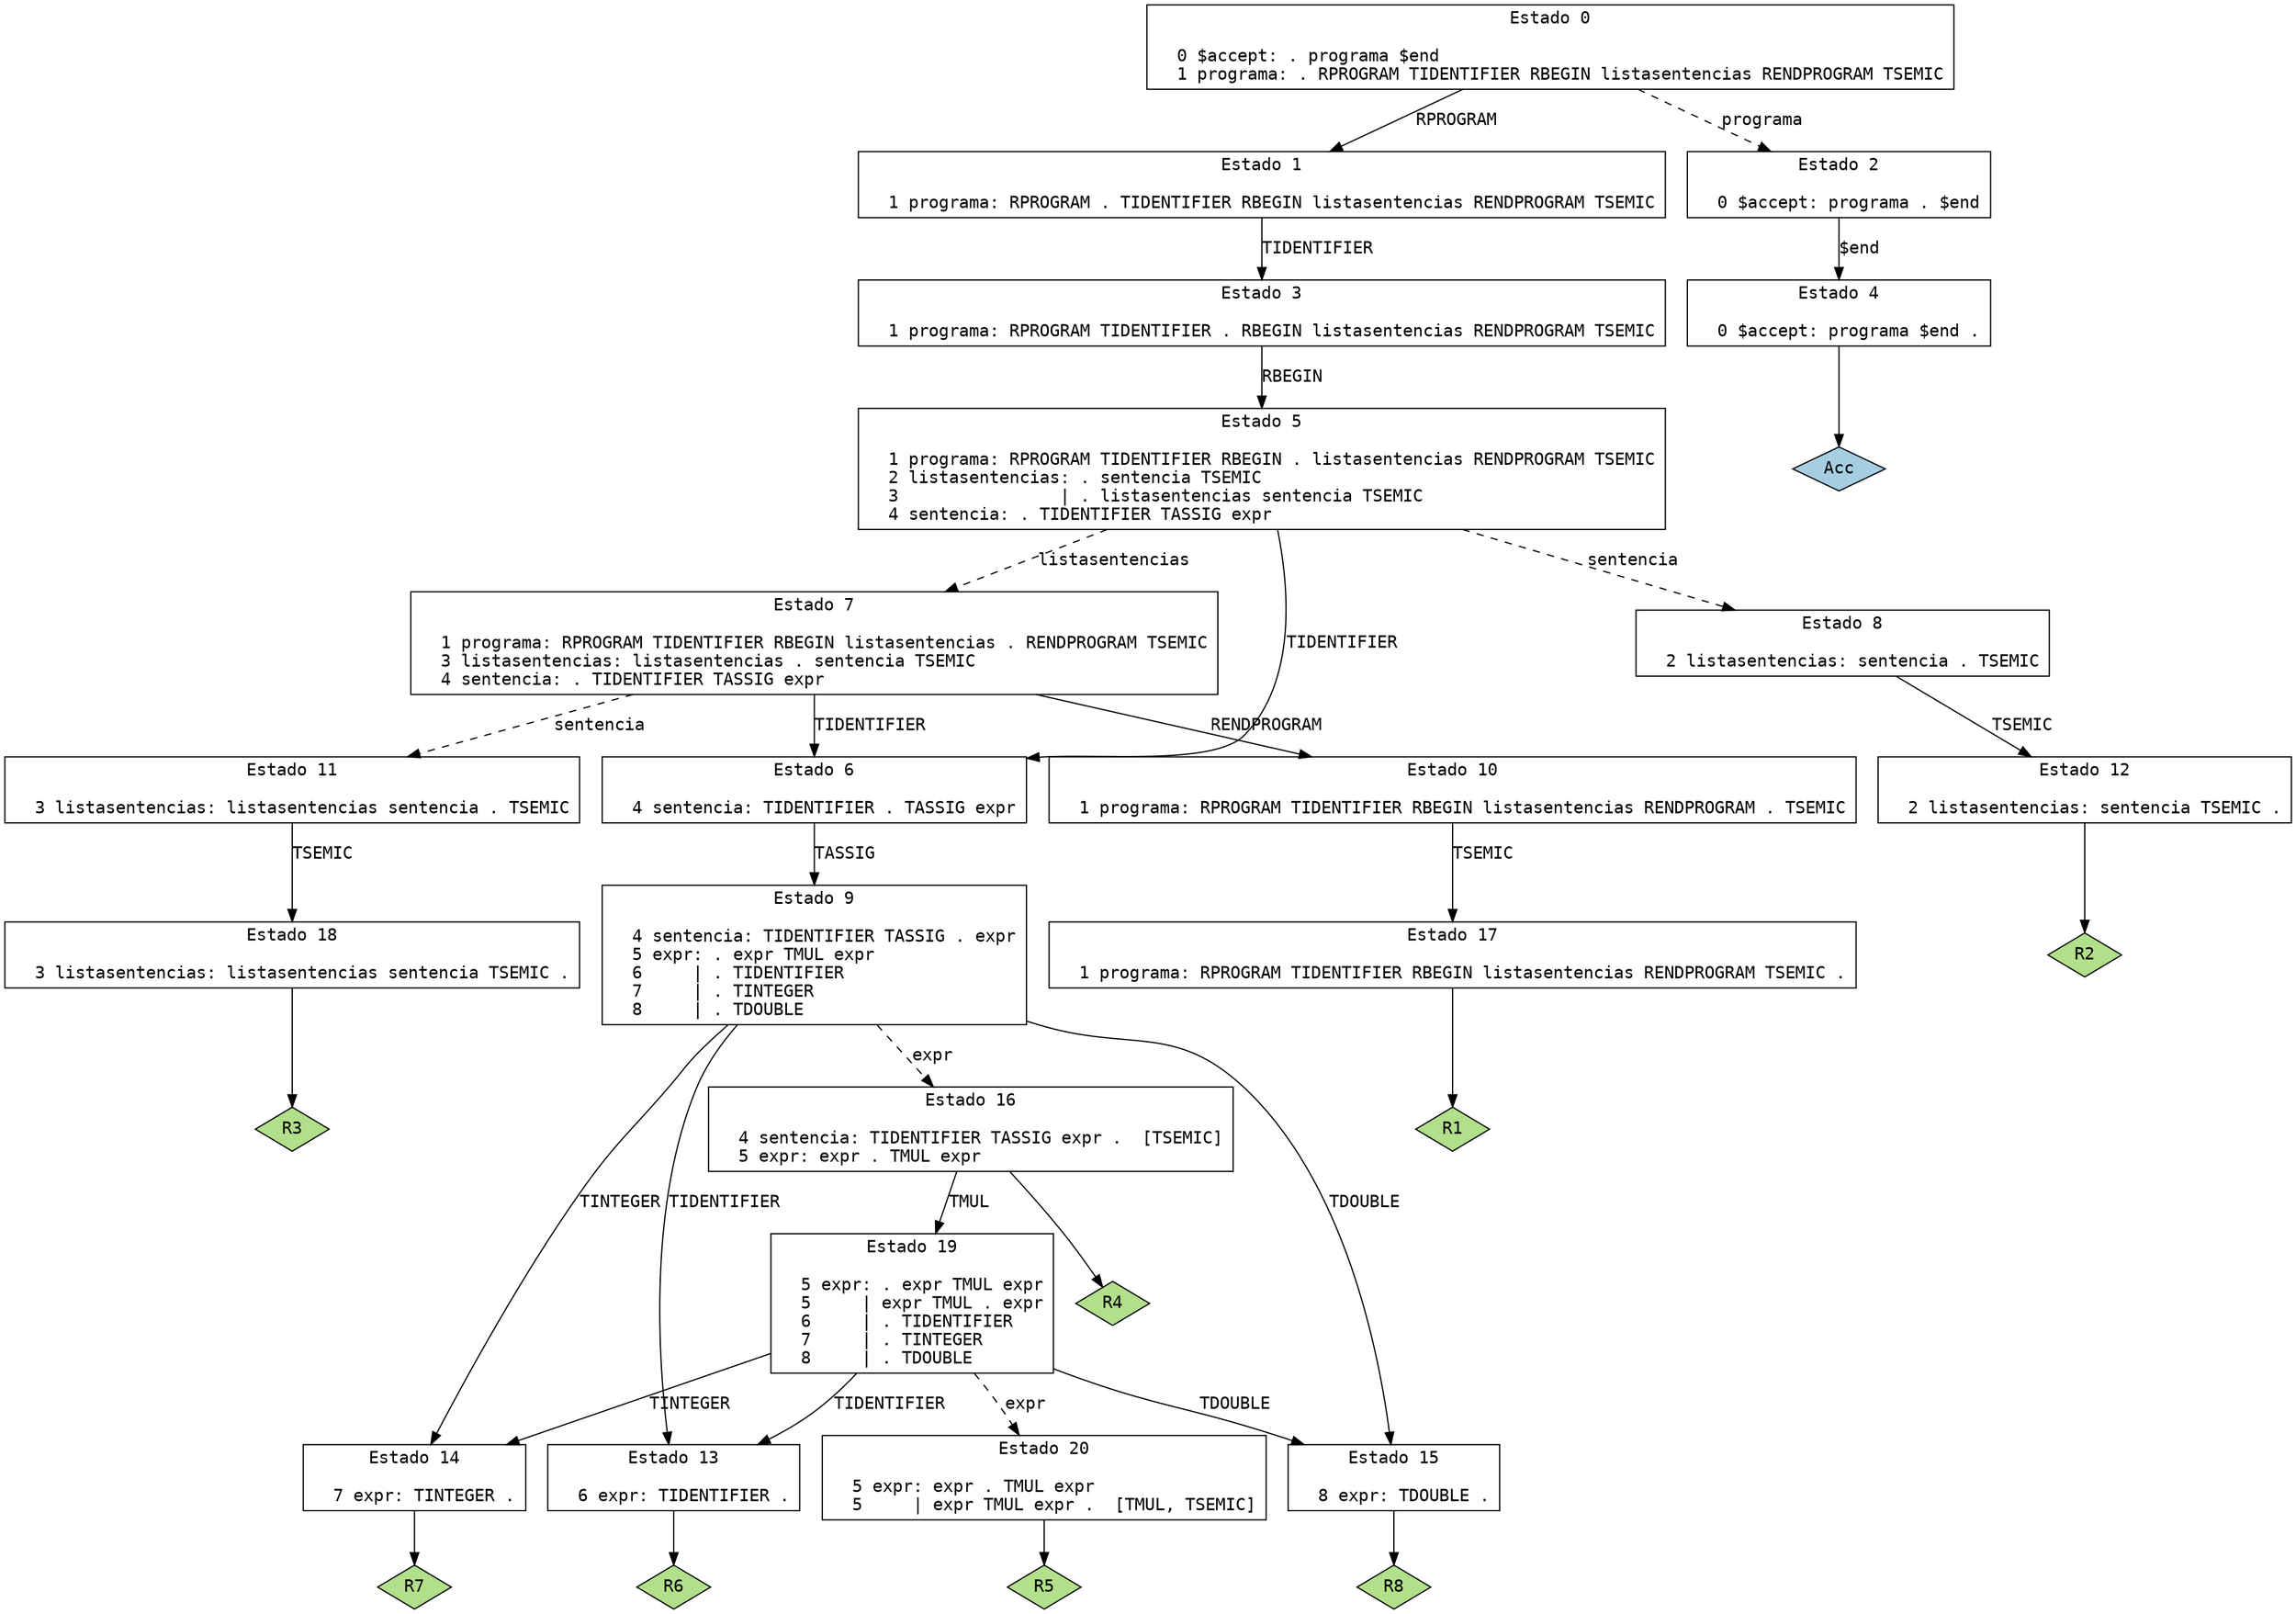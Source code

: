 // Generado por GNU Bison 3.0.4.
// Informe de errores a <bug-bison@gnu.org>.
// Página web: <http://www.gnu.org/software/bison/>.

digraph "parser.y"
{
  node [fontname = courier, shape = box, colorscheme = paired6]
  edge [fontname = courier]

  0 [label="Estado 0\n\l  0 $accept: . programa $end\l  1 programa: . RPROGRAM TIDENTIFIER RBEGIN listasentencias RENDPROGRAM TSEMIC\l"]
  0 -> 1 [style=solid label="RPROGRAM"]
  0 -> 2 [style=dashed label="programa"]
  1 [label="Estado 1\n\l  1 programa: RPROGRAM . TIDENTIFIER RBEGIN listasentencias RENDPROGRAM TSEMIC\l"]
  1 -> 3 [style=solid label="TIDENTIFIER"]
  2 [label="Estado 2\n\l  0 $accept: programa . $end\l"]
  2 -> 4 [style=solid label="$end"]
  3 [label="Estado 3\n\l  1 programa: RPROGRAM TIDENTIFIER . RBEGIN listasentencias RENDPROGRAM TSEMIC\l"]
  3 -> 5 [style=solid label="RBEGIN"]
  4 [label="Estado 4\n\l  0 $accept: programa $end .\l"]
  4 -> "4R0" [style=solid]
 "4R0" [label="Acc", fillcolor=1, shape=diamond, style=filled]
  5 [label="Estado 5\n\l  1 programa: RPROGRAM TIDENTIFIER RBEGIN . listasentencias RENDPROGRAM TSEMIC\l  2 listasentencias: . sentencia TSEMIC\l  3                | . listasentencias sentencia TSEMIC\l  4 sentencia: . TIDENTIFIER TASSIG expr\l"]
  5 -> 6 [style=solid label="TIDENTIFIER"]
  5 -> 7 [style=dashed label="listasentencias"]
  5 -> 8 [style=dashed label="sentencia"]
  6 [label="Estado 6\n\l  4 sentencia: TIDENTIFIER . TASSIG expr\l"]
  6 -> 9 [style=solid label="TASSIG"]
  7 [label="Estado 7\n\l  1 programa: RPROGRAM TIDENTIFIER RBEGIN listasentencias . RENDPROGRAM TSEMIC\l  3 listasentencias: listasentencias . sentencia TSEMIC\l  4 sentencia: . TIDENTIFIER TASSIG expr\l"]
  7 -> 6 [style=solid label="TIDENTIFIER"]
  7 -> 10 [style=solid label="RENDPROGRAM"]
  7 -> 11 [style=dashed label="sentencia"]
  8 [label="Estado 8\n\l  2 listasentencias: sentencia . TSEMIC\l"]
  8 -> 12 [style=solid label="TSEMIC"]
  9 [label="Estado 9\n\l  4 sentencia: TIDENTIFIER TASSIG . expr\l  5 expr: . expr TMUL expr\l  6     | . TIDENTIFIER\l  7     | . TINTEGER\l  8     | . TDOUBLE\l"]
  9 -> 13 [style=solid label="TIDENTIFIER"]
  9 -> 14 [style=solid label="TINTEGER"]
  9 -> 15 [style=solid label="TDOUBLE"]
  9 -> 16 [style=dashed label="expr"]
  10 [label="Estado 10\n\l  1 programa: RPROGRAM TIDENTIFIER RBEGIN listasentencias RENDPROGRAM . TSEMIC\l"]
  10 -> 17 [style=solid label="TSEMIC"]
  11 [label="Estado 11\n\l  3 listasentencias: listasentencias sentencia . TSEMIC\l"]
  11 -> 18 [style=solid label="TSEMIC"]
  12 [label="Estado 12\n\l  2 listasentencias: sentencia TSEMIC .\l"]
  12 -> "12R2" [style=solid]
 "12R2" [label="R2", fillcolor=3, shape=diamond, style=filled]
  13 [label="Estado 13\n\l  6 expr: TIDENTIFIER .\l"]
  13 -> "13R6" [style=solid]
 "13R6" [label="R6", fillcolor=3, shape=diamond, style=filled]
  14 [label="Estado 14\n\l  7 expr: TINTEGER .\l"]
  14 -> "14R7" [style=solid]
 "14R7" [label="R7", fillcolor=3, shape=diamond, style=filled]
  15 [label="Estado 15\n\l  8 expr: TDOUBLE .\l"]
  15 -> "15R8" [style=solid]
 "15R8" [label="R8", fillcolor=3, shape=diamond, style=filled]
  16 [label="Estado 16\n\l  4 sentencia: TIDENTIFIER TASSIG expr .  [TSEMIC]\l  5 expr: expr . TMUL expr\l"]
  16 -> 19 [style=solid label="TMUL"]
  16 -> "16R4" [style=solid]
 "16R4" [label="R4", fillcolor=3, shape=diamond, style=filled]
  17 [label="Estado 17\n\l  1 programa: RPROGRAM TIDENTIFIER RBEGIN listasentencias RENDPROGRAM TSEMIC .\l"]
  17 -> "17R1" [style=solid]
 "17R1" [label="R1", fillcolor=3, shape=diamond, style=filled]
  18 [label="Estado 18\n\l  3 listasentencias: listasentencias sentencia TSEMIC .\l"]
  18 -> "18R3" [style=solid]
 "18R3" [label="R3", fillcolor=3, shape=diamond, style=filled]
  19 [label="Estado 19\n\l  5 expr: . expr TMUL expr\l  5     | expr TMUL . expr\l  6     | . TIDENTIFIER\l  7     | . TINTEGER\l  8     | . TDOUBLE\l"]
  19 -> 13 [style=solid label="TIDENTIFIER"]
  19 -> 14 [style=solid label="TINTEGER"]
  19 -> 15 [style=solid label="TDOUBLE"]
  19 -> 20 [style=dashed label="expr"]
  20 [label="Estado 20\n\l  5 expr: expr . TMUL expr\l  5     | expr TMUL expr .  [TMUL, TSEMIC]\l"]
  20 -> "20R5" [style=solid]
 "20R5" [label="R5", fillcolor=3, shape=diamond, style=filled]
}
